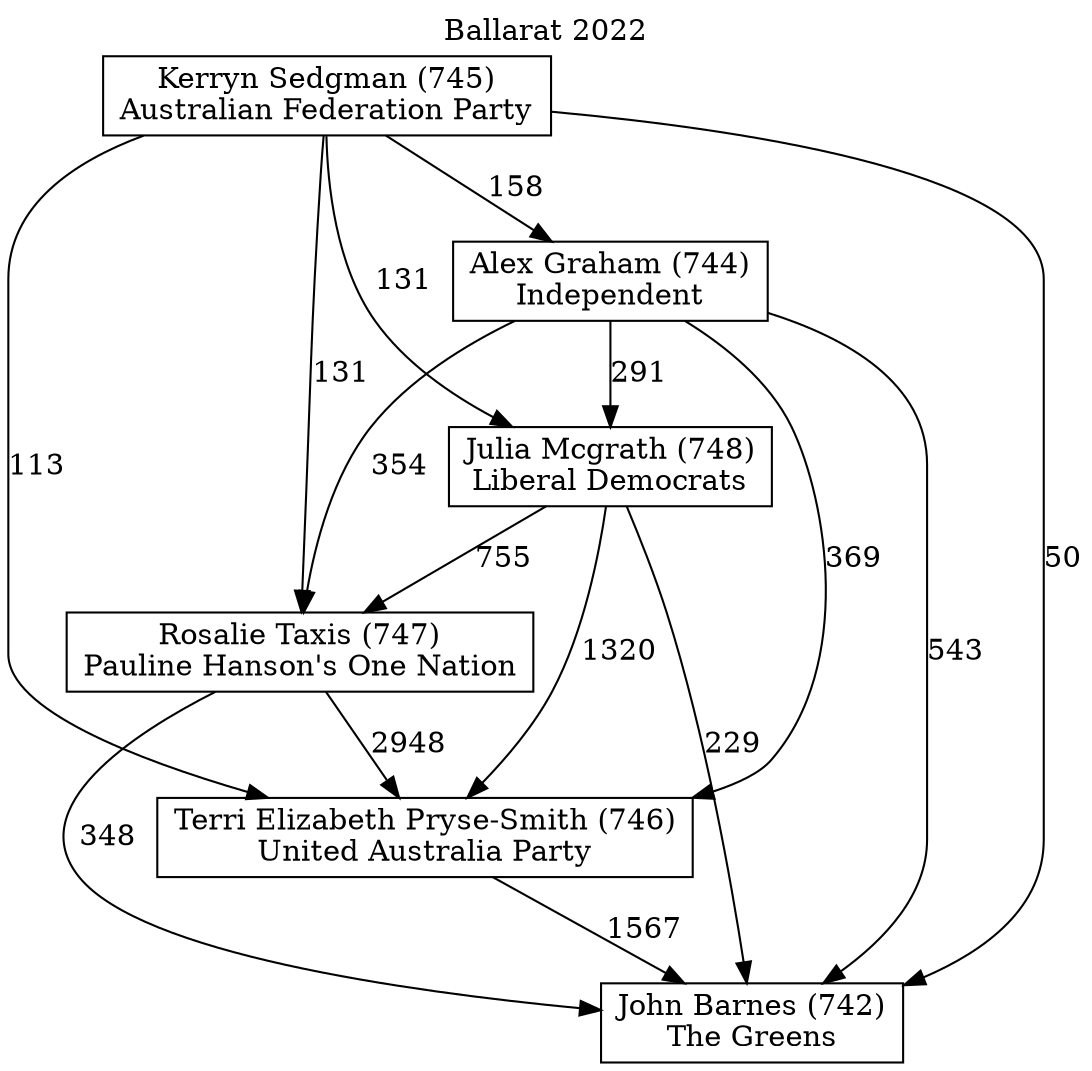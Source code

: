 // House preference flow
digraph "John Barnes (742)_Ballarat_2022" {
	graph [label="Ballarat 2022" labelloc=t mclimit=10]
	node [shape=box]
	"Alex Graham (744)" [label="Alex Graham (744)
Independent"]
	"John Barnes (742)" [label="John Barnes (742)
The Greens"]
	"Julia Mcgrath (748)" [label="Julia Mcgrath (748)
Liberal Democrats"]
	"Kerryn Sedgman (745)" [label="Kerryn Sedgman (745)
Australian Federation Party"]
	"Rosalie Taxis (747)" [label="Rosalie Taxis (747)
Pauline Hanson's One Nation"]
	"Terri Elizabeth Pryse-Smith (746)" [label="Terri Elizabeth Pryse-Smith (746)
United Australia Party"]
	"Alex Graham (744)" -> "John Barnes (742)" [label=543]
	"Alex Graham (744)" -> "Julia Mcgrath (748)" [label=291]
	"Alex Graham (744)" -> "Rosalie Taxis (747)" [label=354]
	"Alex Graham (744)" -> "Terri Elizabeth Pryse-Smith (746)" [label=369]
	"Julia Mcgrath (748)" -> "John Barnes (742)" [label=229]
	"Julia Mcgrath (748)" -> "Rosalie Taxis (747)" [label=755]
	"Julia Mcgrath (748)" -> "Terri Elizabeth Pryse-Smith (746)" [label=1320]
	"Kerryn Sedgman (745)" -> "Alex Graham (744)" [label=158]
	"Kerryn Sedgman (745)" -> "John Barnes (742)" [label=50]
	"Kerryn Sedgman (745)" -> "Julia Mcgrath (748)" [label=131]
	"Kerryn Sedgman (745)" -> "Rosalie Taxis (747)" [label=131]
	"Kerryn Sedgman (745)" -> "Terri Elizabeth Pryse-Smith (746)" [label=113]
	"Rosalie Taxis (747)" -> "John Barnes (742)" [label=348]
	"Rosalie Taxis (747)" -> "Terri Elizabeth Pryse-Smith (746)" [label=2948]
	"Terri Elizabeth Pryse-Smith (746)" -> "John Barnes (742)" [label=1567]
}

